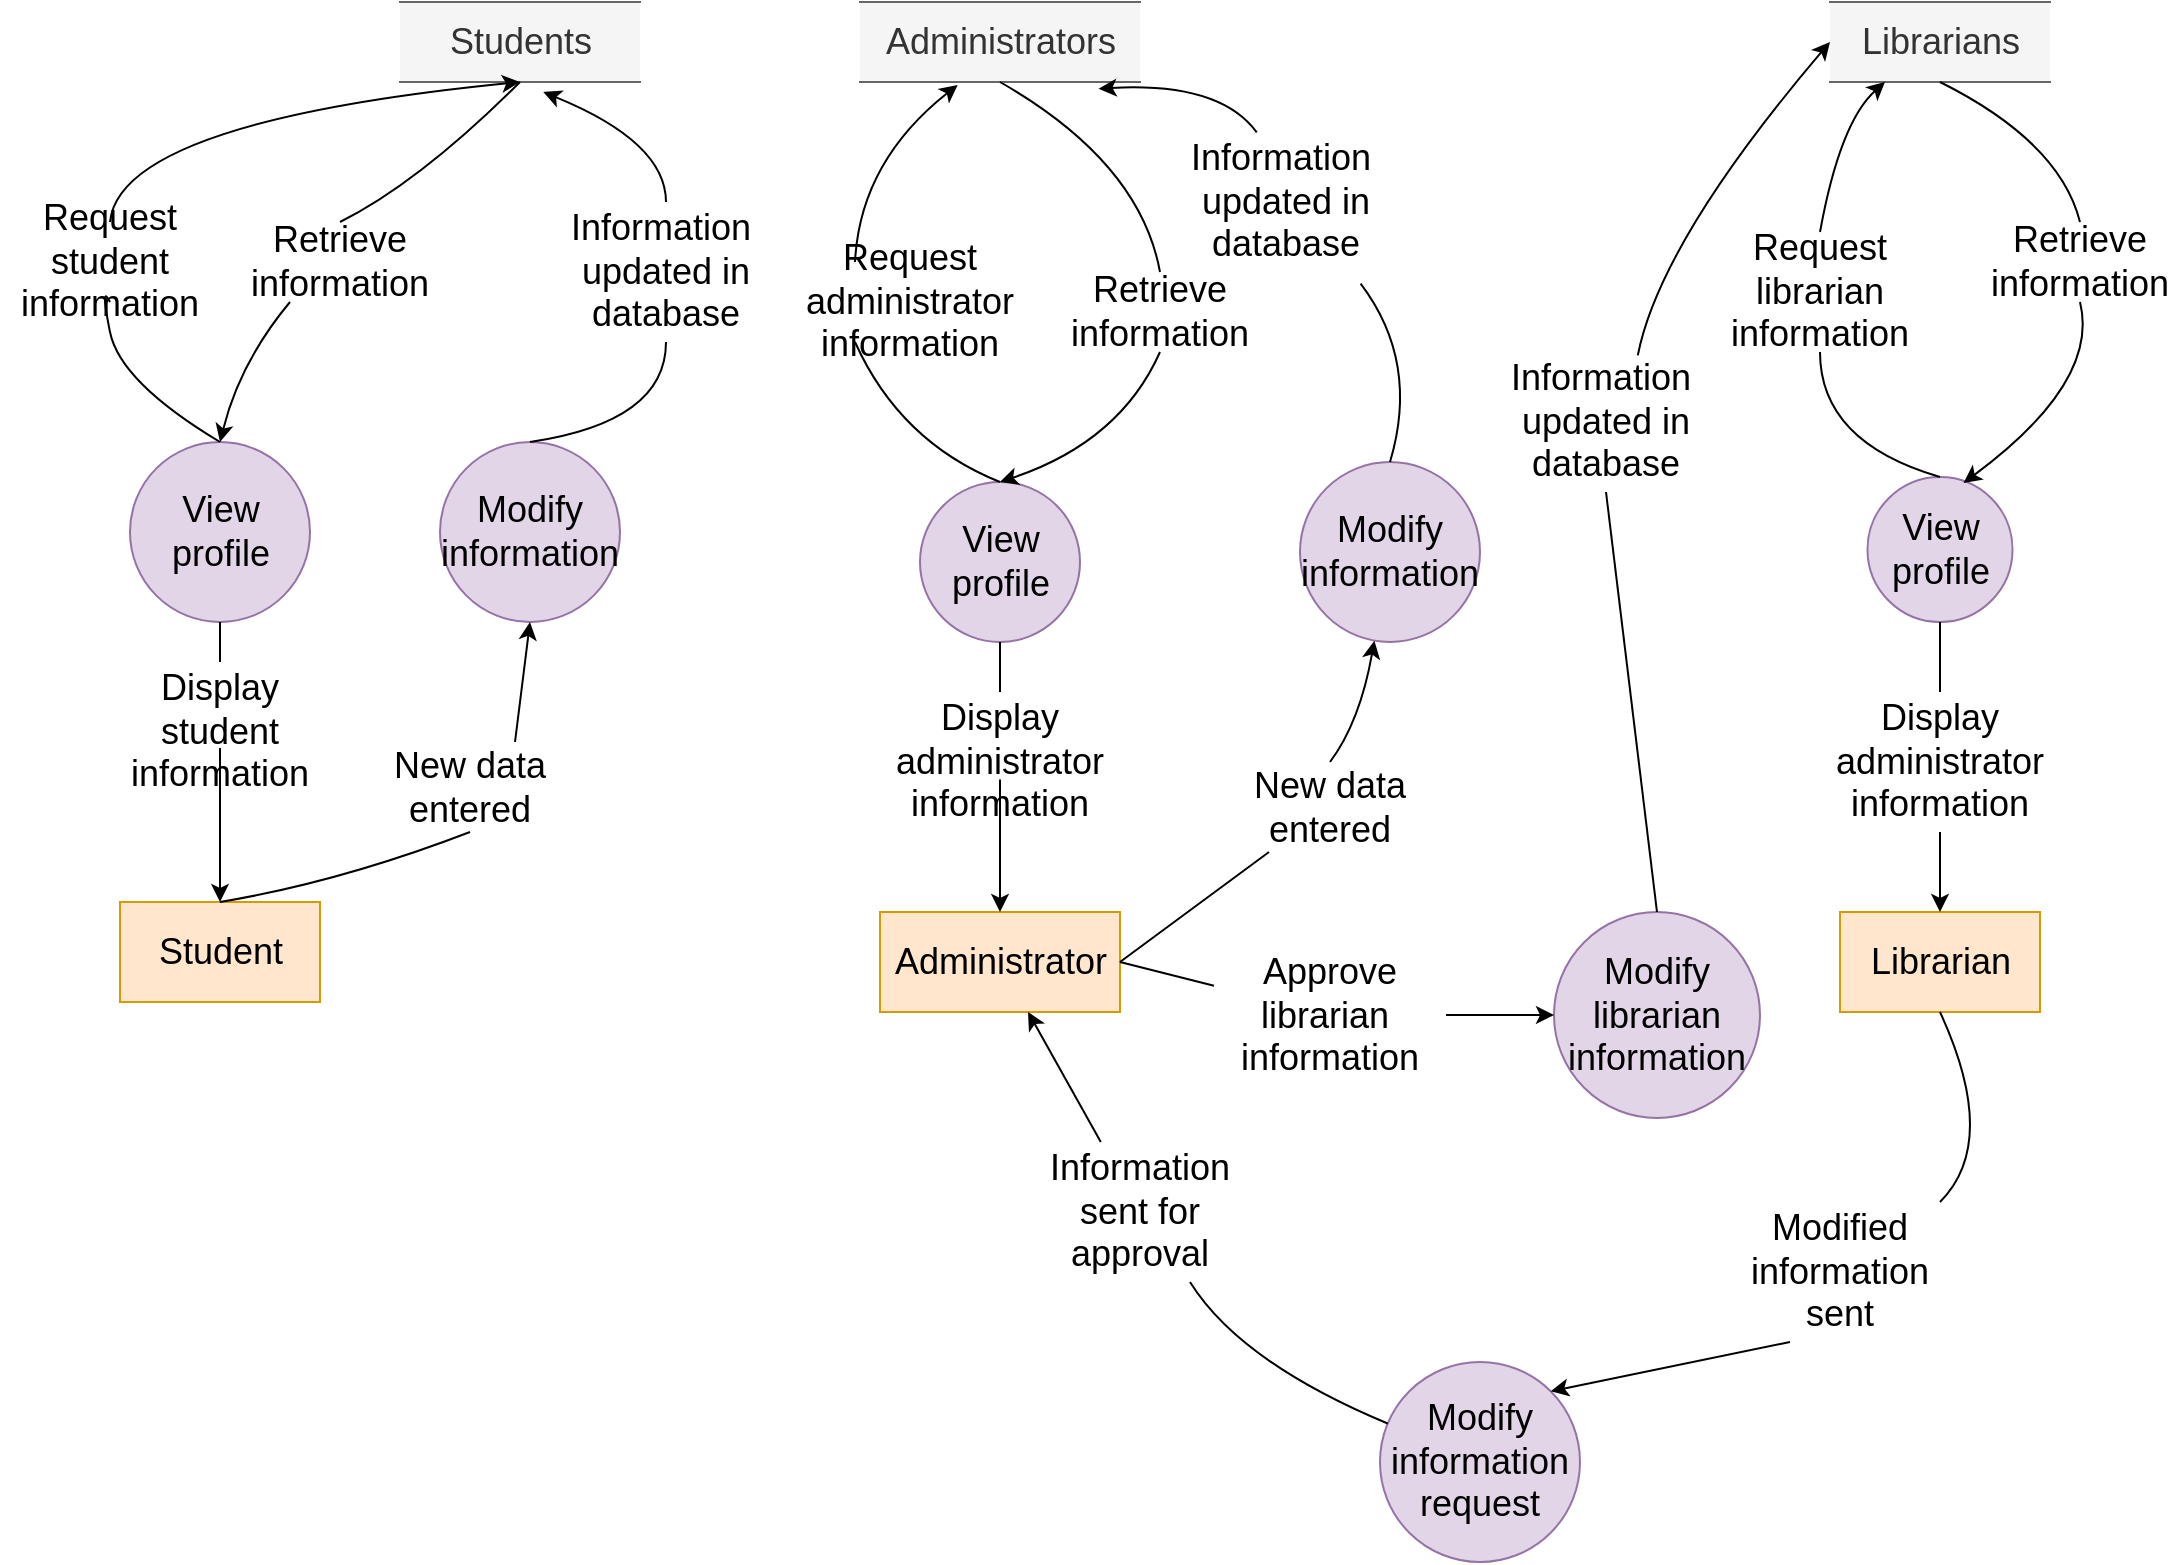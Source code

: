 <mxfile version="20.8.10" type="device"><diagram name="Page-1" id="RGfRscFYgb7T1qSQ6hEg"><mxGraphModel dx="1588" dy="826" grid="1" gridSize="10" guides="1" tooltips="1" connect="1" arrows="1" fold="1" page="1" pageScale="1" pageWidth="827" pageHeight="1169" math="0" shadow="0"><root><mxCell id="0"/><mxCell id="1" parent="0"/><mxCell id="KaAw7Lji7W98d7LKDzzf-12" value="Librarian" style="html=1;dashed=0;whitespace=wrap;fontSize=18;fillColor=#ffe6cc;strokeColor=#d79b00;" vertex="1" parent="1"><mxGeometry x="970" y="535" width="100" height="50" as="geometry"/></mxCell><mxCell id="KaAw7Lji7W98d7LKDzzf-13" value="Student" style="html=1;dashed=0;whitespace=wrap;fontSize=18;fillColor=#ffe6cc;strokeColor=#d79b00;" vertex="1" parent="1"><mxGeometry x="110" y="530" width="100" height="50" as="geometry"/></mxCell><mxCell id="KaAw7Lji7W98d7LKDzzf-14" value="Administrator" style="html=1;dashed=0;whitespace=wrap;fontSize=18;fillColor=#ffe6cc;strokeColor=#d79b00;" vertex="1" parent="1"><mxGeometry x="490" y="535" width="120" height="50" as="geometry"/></mxCell><mxCell id="KaAw7Lji7W98d7LKDzzf-15" value="Administrators" style="html=1;dashed=0;whitespace=wrap;shape=partialRectangle;right=0;left=0;fontSize=18;fillColor=#f5f5f5;fontColor=#333333;strokeColor=#666666;" vertex="1" parent="1"><mxGeometry x="480" y="80" width="140" height="40" as="geometry"/></mxCell><mxCell id="KaAw7Lji7W98d7LKDzzf-16" value="Students" style="html=1;dashed=0;whitespace=wrap;shape=partialRectangle;right=0;left=0;fontSize=18;fillColor=#f5f5f5;fontColor=#333333;strokeColor=#666666;" vertex="1" parent="1"><mxGeometry x="250" y="80" width="120" height="40" as="geometry"/></mxCell><mxCell id="KaAw7Lji7W98d7LKDzzf-17" value="Librarians" style="html=1;dashed=0;whitespace=wrap;shape=partialRectangle;right=0;left=0;fontSize=18;fillColor=#f5f5f5;fontColor=#333333;strokeColor=#666666;" vertex="1" parent="1"><mxGeometry x="965" y="80" width="110" height="40" as="geometry"/></mxCell><mxCell id="KaAw7Lji7W98d7LKDzzf-18" value="View&lt;br&gt;profile" style="shape=ellipse;html=1;dashed=0;whitespace=wrap;aspect=fixed;perimeter=ellipsePerimeter;fontSize=18;fillColor=#e1d5e7;strokeColor=#9673a6;" vertex="1" parent="1"><mxGeometry x="115" y="300" width="90" height="90" as="geometry"/></mxCell><mxCell id="KaAw7Lji7W98d7LKDzzf-19" value="View&lt;br&gt;profile" style="shape=ellipse;html=1;dashed=0;whitespace=wrap;aspect=fixed;perimeter=ellipsePerimeter;fontSize=18;fillColor=#e1d5e7;strokeColor=#9673a6;" vertex="1" parent="1"><mxGeometry x="510" y="320" width="80" height="80" as="geometry"/></mxCell><mxCell id="KaAw7Lji7W98d7LKDzzf-21" value="View&lt;br&gt;profile" style="shape=ellipse;html=1;dashed=0;whitespace=wrap;aspect=fixed;perimeter=ellipsePerimeter;fontSize=18;fillColor=#e1d5e7;strokeColor=#9673a6;" vertex="1" parent="1"><mxGeometry x="983.75" y="317.5" width="72.5" height="72.5" as="geometry"/></mxCell><mxCell id="KaAw7Lji7W98d7LKDzzf-22" value="" style="curved=1;endArrow=classic;html=1;rounded=0;fontSize=18;exitX=0.5;exitY=0;exitDx=0;exitDy=0;entryX=0.5;entryY=1;entryDx=0;entryDy=0;startArrow=none;" edge="1" parent="1" source="KaAw7Lji7W98d7LKDzzf-27" target="KaAw7Lji7W98d7LKDzzf-16"><mxGeometry width="50" height="50" relative="1" as="geometry"><mxPoint x="142.5" y="250" as="sourcePoint"/><mxPoint x="192.5" y="200" as="targetPoint"/><Array as="points"><mxPoint x="110" y="140"/></Array></mxGeometry></mxCell><mxCell id="KaAw7Lji7W98d7LKDzzf-23" value="" style="curved=1;endArrow=classic;html=1;rounded=0;fontSize=18;exitX=0.5;exitY=1;exitDx=0;exitDy=0;entryX=0.5;entryY=0;entryDx=0;entryDy=0;startArrow=none;" edge="1" parent="1" source="KaAw7Lji7W98d7LKDzzf-24" target="KaAw7Lji7W98d7LKDzzf-13"><mxGeometry width="50" height="50" relative="1" as="geometry"><mxPoint x="270" y="320" as="sourcePoint"/><mxPoint x="320" y="270" as="targetPoint"/><Array as="points"><mxPoint x="160" y="410"/></Array></mxGeometry></mxCell><mxCell id="KaAw7Lji7W98d7LKDzzf-25" value="" style="curved=1;endArrow=none;html=1;rounded=0;fontSize=18;exitX=0.5;exitY=1;exitDx=0;exitDy=0;entryX=0.5;entryY=0;entryDx=0;entryDy=0;" edge="1" parent="1" source="KaAw7Lji7W98d7LKDzzf-18" target="KaAw7Lji7W98d7LKDzzf-24"><mxGeometry width="50" height="50" relative="1" as="geometry"><mxPoint x="160" y="335" as="sourcePoint"/><mxPoint x="160" y="470" as="targetPoint"/><Array as="points"/></mxGeometry></mxCell><mxCell id="KaAw7Lji7W98d7LKDzzf-24" value="Display&lt;br&gt;student&lt;br&gt;information" style="text;html=1;strokeColor=none;fillColor=none;align=center;verticalAlign=middle;whiteSpace=wrap;rounded=0;fontSize=18;" vertex="1" parent="1"><mxGeometry x="110" y="410" width="100" height="70" as="geometry"/></mxCell><mxCell id="KaAw7Lji7W98d7LKDzzf-26" value="" style="curved=1;endArrow=classic;html=1;rounded=0;fontSize=18;exitX=0.25;exitY=1;exitDx=0;exitDy=0;entryX=0.5;entryY=0;entryDx=0;entryDy=0;startArrow=none;" edge="1" parent="1" source="KaAw7Lji7W98d7LKDzzf-29" target="KaAw7Lji7W98d7LKDzzf-18"><mxGeometry width="50" height="50" relative="1" as="geometry"><mxPoint x="270" y="300" as="sourcePoint"/><mxPoint x="320" y="250" as="targetPoint"/><Array as="points"><mxPoint x="170" y="260"/></Array></mxGeometry></mxCell><mxCell id="KaAw7Lji7W98d7LKDzzf-28" value="" style="curved=1;endArrow=none;html=1;rounded=0;fontSize=18;exitX=0.5;exitY=0;exitDx=0;exitDy=0;entryX=0.5;entryY=1;entryDx=0;entryDy=0;" edge="1" parent="1" source="KaAw7Lji7W98d7LKDzzf-18" target="KaAw7Lji7W98d7LKDzzf-27"><mxGeometry width="50" height="50" relative="1" as="geometry"><mxPoint x="160" y="290" as="sourcePoint"/><mxPoint x="160" y="130.0" as="targetPoint"/><Array as="points"><mxPoint x="110" y="270"/><mxPoint x="100" y="220"/></Array></mxGeometry></mxCell><mxCell id="KaAw7Lji7W98d7LKDzzf-27" value="Request&lt;br&gt;student&lt;br&gt;information" style="text;html=1;strokeColor=none;fillColor=none;align=center;verticalAlign=middle;whiteSpace=wrap;rounded=0;fontSize=18;" vertex="1" parent="1"><mxGeometry x="50" y="190" width="110" height="40" as="geometry"/></mxCell><mxCell id="KaAw7Lji7W98d7LKDzzf-30" value="" style="curved=1;endArrow=none;html=1;rounded=0;fontSize=18;exitX=0.5;exitY=1;exitDx=0;exitDy=0;entryX=0.5;entryY=0;entryDx=0;entryDy=0;" edge="1" parent="1" source="KaAw7Lji7W98d7LKDzzf-16" target="KaAw7Lji7W98d7LKDzzf-29"><mxGeometry width="50" height="50" relative="1" as="geometry"><mxPoint x="160" y="130.0" as="sourcePoint"/><mxPoint x="160" y="290" as="targetPoint"/><Array as="points"><mxPoint x="260" y="170"/></Array></mxGeometry></mxCell><mxCell id="KaAw7Lji7W98d7LKDzzf-29" value="Retrieve&lt;br&gt;information" style="text;html=1;strokeColor=none;fillColor=none;align=center;verticalAlign=middle;whiteSpace=wrap;rounded=0;fontSize=18;" vertex="1" parent="1"><mxGeometry x="170" y="190" width="100" height="40" as="geometry"/></mxCell><mxCell id="KaAw7Lji7W98d7LKDzzf-38" value="Modify&lt;br&gt;information" style="ellipse;whiteSpace=wrap;html=1;aspect=fixed;fontSize=18;fillColor=#e1d5e7;strokeColor=#9673a6;" vertex="1" parent="1"><mxGeometry x="270" y="300" width="90" height="90" as="geometry"/></mxCell><mxCell id="KaAw7Lji7W98d7LKDzzf-40" value="" style="curved=1;endArrow=classic;html=1;rounded=0;fontSize=18;exitX=0.75;exitY=0;exitDx=0;exitDy=0;entryX=0.5;entryY=1;entryDx=0;entryDy=0;startArrow=none;" edge="1" parent="1" source="KaAw7Lji7W98d7LKDzzf-41" target="KaAw7Lji7W98d7LKDzzf-38"><mxGeometry width="50" height="50" relative="1" as="geometry"><mxPoint x="270" y="420" as="sourcePoint"/><mxPoint x="320" y="370" as="targetPoint"/><Array as="points"/></mxGeometry></mxCell><mxCell id="KaAw7Lji7W98d7LKDzzf-42" value="" style="curved=1;endArrow=none;html=1;rounded=0;fontSize=18;exitX=0.5;exitY=0;exitDx=0;exitDy=0;entryX=0.5;entryY=1;entryDx=0;entryDy=0;" edge="1" parent="1" source="KaAw7Lji7W98d7LKDzzf-13" target="KaAw7Lji7W98d7LKDzzf-41"><mxGeometry width="50" height="50" relative="1" as="geometry"><mxPoint x="160" y="530" as="sourcePoint"/><mxPoint x="370" y="550" as="targetPoint"/><Array as="points"><mxPoint x="220" y="520"/></Array></mxGeometry></mxCell><mxCell id="KaAw7Lji7W98d7LKDzzf-41" value="New data&lt;br&gt;entered" style="text;html=1;strokeColor=none;fillColor=none;align=center;verticalAlign=middle;whiteSpace=wrap;rounded=0;fontSize=18;" vertex="1" parent="1"><mxGeometry x="240" y="450" width="90" height="45" as="geometry"/></mxCell><mxCell id="KaAw7Lji7W98d7LKDzzf-43" value="" style="curved=1;endArrow=classic;html=1;rounded=0;fontSize=18;exitX=0.5;exitY=0;exitDx=0;exitDy=0;entryX=0.597;entryY=1.125;entryDx=0;entryDy=0;entryPerimeter=0;startArrow=none;" edge="1" parent="1" source="KaAw7Lji7W98d7LKDzzf-44" target="KaAw7Lji7W98d7LKDzzf-16"><mxGeometry width="50" height="50" relative="1" as="geometry"><mxPoint x="270" y="220" as="sourcePoint"/><mxPoint x="320" y="170" as="targetPoint"/><Array as="points"><mxPoint x="383" y="150"/></Array></mxGeometry></mxCell><mxCell id="KaAw7Lji7W98d7LKDzzf-45" value="" style="curved=1;endArrow=none;html=1;rounded=0;fontSize=18;exitX=0.5;exitY=0;exitDx=0;exitDy=0;entryX=0.5;entryY=1;entryDx=0;entryDy=0;" edge="1" parent="1" source="KaAw7Lji7W98d7LKDzzf-38" target="KaAw7Lji7W98d7LKDzzf-44"><mxGeometry width="50" height="50" relative="1" as="geometry"><mxPoint x="315.0" y="300" as="sourcePoint"/><mxPoint x="321.64" y="125.0" as="targetPoint"/><Array as="points"><mxPoint x="383" y="290"/></Array></mxGeometry></mxCell><mxCell id="KaAw7Lji7W98d7LKDzzf-44" value="Information&amp;nbsp;&lt;br&gt;updated in database" style="text;html=1;strokeColor=none;fillColor=none;align=center;verticalAlign=middle;whiteSpace=wrap;rounded=0;fontSize=18;" vertex="1" parent="1"><mxGeometry x="330" y="180" width="106" height="70" as="geometry"/></mxCell><mxCell id="KaAw7Lji7W98d7LKDzzf-46" value="" style="curved=1;endArrow=classic;html=1;rounded=0;fontSize=18;exitX=0.5;exitY=1;exitDx=0;exitDy=0;entryX=0.5;entryY=0;entryDx=0;entryDy=0;startArrow=none;" edge="1" parent="1" source="KaAw7Lji7W98d7LKDzzf-70" target="KaAw7Lji7W98d7LKDzzf-14"><mxGeometry width="50" height="50" relative="1" as="geometry"><mxPoint x="410" y="370" as="sourcePoint"/><mxPoint x="460" y="320" as="targetPoint"/><Array as="points"><mxPoint x="550" y="430"/></Array></mxGeometry></mxCell><mxCell id="KaAw7Lji7W98d7LKDzzf-47" value="" style="curved=1;endArrow=classic;html=1;rounded=0;fontSize=18;exitX=0.25;exitY=0;exitDx=0;exitDy=0;entryX=0.349;entryY=1.036;entryDx=0;entryDy=0;entryPerimeter=0;startArrow=none;" edge="1" parent="1" source="KaAw7Lji7W98d7LKDzzf-50" target="KaAw7Lji7W98d7LKDzzf-15"><mxGeometry width="50" height="50" relative="1" as="geometry"><mxPoint x="410" y="370" as="sourcePoint"/><mxPoint x="460" y="320" as="targetPoint"/><Array as="points"><mxPoint x="480" y="160"/></Array></mxGeometry></mxCell><mxCell id="KaAw7Lji7W98d7LKDzzf-48" value="" style="curved=1;endArrow=classic;html=1;rounded=0;fontSize=18;exitX=0.5;exitY=1;exitDx=0;exitDy=0;entryX=0.5;entryY=0;entryDx=0;entryDy=0;startArrow=none;" edge="1" parent="1" source="KaAw7Lji7W98d7LKDzzf-52" target="KaAw7Lji7W98d7LKDzzf-19"><mxGeometry width="50" height="50" relative="1" as="geometry"><mxPoint x="410" y="370" as="sourcePoint"/><mxPoint x="460" y="320" as="targetPoint"/><Array as="points"><mxPoint x="610" y="300"/></Array></mxGeometry></mxCell><mxCell id="KaAw7Lji7W98d7LKDzzf-51" value="" style="curved=1;endArrow=none;html=1;rounded=0;fontSize=18;exitX=0.5;exitY=0;exitDx=0;exitDy=0;entryX=0.25;entryY=1;entryDx=0;entryDy=0;" edge="1" parent="1" source="KaAw7Lji7W98d7LKDzzf-19" target="KaAw7Lji7W98d7LKDzzf-50"><mxGeometry width="50" height="50" relative="1" as="geometry"><mxPoint x="550" y="320.0" as="sourcePoint"/><mxPoint x="490" y="240" as="targetPoint"/><Array as="points"><mxPoint x="500" y="300"/></Array></mxGeometry></mxCell><mxCell id="KaAw7Lji7W98d7LKDzzf-50" value="Request&lt;br&gt;administrator&lt;br&gt;information" style="text;html=1;strokeColor=none;fillColor=none;align=center;verticalAlign=middle;whiteSpace=wrap;rounded=0;fontSize=18;" vertex="1" parent="1"><mxGeometry x="450" y="210" width="110" height="40" as="geometry"/></mxCell><mxCell id="KaAw7Lji7W98d7LKDzzf-53" value="" style="curved=1;endArrow=none;html=1;rounded=0;fontSize=18;exitX=0.5;exitY=1;exitDx=0;exitDy=0;entryX=0.5;entryY=0;entryDx=0;entryDy=0;" edge="1" parent="1" source="KaAw7Lji7W98d7LKDzzf-15" target="KaAw7Lji7W98d7LKDzzf-52"><mxGeometry width="50" height="50" relative="1" as="geometry"><mxPoint x="550" y="120" as="sourcePoint"/><mxPoint x="550" y="320.0" as="targetPoint"/><Array as="points"><mxPoint x="620" y="160"/></Array></mxGeometry></mxCell><mxCell id="KaAw7Lji7W98d7LKDzzf-52" value="Retrieve&lt;br&gt;information" style="text;html=1;strokeColor=none;fillColor=none;align=center;verticalAlign=middle;whiteSpace=wrap;rounded=0;fontSize=18;" vertex="1" parent="1"><mxGeometry x="580" y="215" width="100" height="40" as="geometry"/></mxCell><mxCell id="KaAw7Lji7W98d7LKDzzf-55" value="Modify&lt;br&gt;information" style="ellipse;whiteSpace=wrap;html=1;aspect=fixed;fontSize=18;fillColor=#e1d5e7;strokeColor=#9673a6;" vertex="1" parent="1"><mxGeometry x="700" y="310" width="90" height="90" as="geometry"/></mxCell><mxCell id="KaAw7Lji7W98d7LKDzzf-56" value="" style="curved=1;endArrow=classic;html=1;rounded=0;fontSize=18;entryX=0.852;entryY=1.083;entryDx=0;entryDy=0;entryPerimeter=0;startArrow=none;exitX=0.362;exitY=0.003;exitDx=0;exitDy=0;exitPerimeter=0;" edge="1" parent="1" source="KaAw7Lji7W98d7LKDzzf-57" target="KaAw7Lji7W98d7LKDzzf-15"><mxGeometry width="50" height="50" relative="1" as="geometry"><mxPoint x="690" y="150" as="sourcePoint"/><mxPoint x="460" y="320" as="targetPoint"/><Array as="points"><mxPoint x="660" y="120"/></Array></mxGeometry></mxCell><mxCell id="KaAw7Lji7W98d7LKDzzf-58" value="" style="curved=1;endArrow=none;html=1;rounded=0;fontSize=18;exitX=0.5;exitY=0;exitDx=0;exitDy=0;entryX=0.852;entryY=1.083;entryDx=0;entryDy=0;entryPerimeter=0;" edge="1" parent="1" source="KaAw7Lji7W98d7LKDzzf-55" target="KaAw7Lji7W98d7LKDzzf-57"><mxGeometry width="50" height="50" relative="1" as="geometry"><mxPoint x="745" y="310.0" as="sourcePoint"/><mxPoint x="599.28" y="123.32" as="targetPoint"/><Array as="points"><mxPoint x="760" y="260"/></Array></mxGeometry></mxCell><mxCell id="KaAw7Lji7W98d7LKDzzf-57" value="Information&amp;nbsp;&lt;br&gt;updated in database" style="text;html=1;strokeColor=none;fillColor=none;align=center;verticalAlign=middle;whiteSpace=wrap;rounded=0;fontSize=18;" vertex="1" parent="1"><mxGeometry x="640" y="145" width="106" height="70" as="geometry"/></mxCell><mxCell id="KaAw7Lji7W98d7LKDzzf-60" value="" style="curved=1;endArrow=classic;html=1;rounded=0;fontSize=18;exitX=0.5;exitY=0;exitDx=0;exitDy=0;startArrow=none;" edge="1" parent="1" source="KaAw7Lji7W98d7LKDzzf-59" target="KaAw7Lji7W98d7LKDzzf-55"><mxGeometry width="50" height="50" relative="1" as="geometry"><mxPoint x="410" y="370" as="sourcePoint"/><mxPoint x="460" y="320" as="targetPoint"/><Array as="points"><mxPoint x="730" y="440"/></Array></mxGeometry></mxCell><mxCell id="KaAw7Lji7W98d7LKDzzf-61" value="" style="curved=1;endArrow=none;html=1;rounded=0;fontSize=18;exitX=1;exitY=0.5;exitDx=0;exitDy=0;" edge="1" parent="1" source="KaAw7Lji7W98d7LKDzzf-14" target="KaAw7Lji7W98d7LKDzzf-59"><mxGeometry width="50" height="50" relative="1" as="geometry"><mxPoint x="610" y="545" as="sourcePoint"/><mxPoint x="740.24" y="399.748" as="targetPoint"/><Array as="points"/></mxGeometry></mxCell><mxCell id="KaAw7Lji7W98d7LKDzzf-59" value="New data&lt;br&gt;entered" style="text;html=1;strokeColor=none;fillColor=none;align=center;verticalAlign=middle;whiteSpace=wrap;rounded=0;fontSize=18;" vertex="1" parent="1"><mxGeometry x="670" y="460" width="90" height="45" as="geometry"/></mxCell><mxCell id="KaAw7Lji7W98d7LKDzzf-63" value="" style="curved=1;endArrow=classic;html=1;rounded=0;fontSize=18;exitX=0.5;exitY=0;exitDx=0;exitDy=0;entryX=0.25;entryY=1;entryDx=0;entryDy=0;startArrow=none;" edge="1" parent="1" source="KaAw7Lji7W98d7LKDzzf-66" target="KaAw7Lji7W98d7LKDzzf-17"><mxGeometry width="50" height="50" relative="1" as="geometry"><mxPoint x="540" y="360" as="sourcePoint"/><mxPoint x="600" y="320" as="targetPoint"/><Array as="points"><mxPoint x="970" y="140"/></Array></mxGeometry></mxCell><mxCell id="KaAw7Lji7W98d7LKDzzf-64" value="" style="curved=1;endArrow=classic;html=1;rounded=0;fontSize=18;entryX=0.662;entryY=0.041;entryDx=0;entryDy=0;entryPerimeter=0;exitX=0.5;exitY=1;exitDx=0;exitDy=0;startArrow=none;" edge="1" parent="1" source="KaAw7Lji7W98d7LKDzzf-68" target="KaAw7Lji7W98d7LKDzzf-21"><mxGeometry width="50" height="50" relative="1" as="geometry"><mxPoint x="690" y="370" as="sourcePoint"/><mxPoint x="740" y="320" as="targetPoint"/><Array as="points"><mxPoint x="1100" y="270"/></Array></mxGeometry></mxCell><mxCell id="KaAw7Lji7W98d7LKDzzf-67" value="" style="curved=1;endArrow=none;html=1;rounded=0;fontSize=18;exitX=0.5;exitY=0;exitDx=0;exitDy=0;entryX=0.5;entryY=1;entryDx=0;entryDy=0;" edge="1" parent="1" source="KaAw7Lji7W98d7LKDzzf-21" target="KaAw7Lji7W98d7LKDzzf-66"><mxGeometry width="50" height="50" relative="1" as="geometry"><mxPoint x="1020" y="317.5" as="sourcePoint"/><mxPoint x="992.5" y="120" as="targetPoint"/><Array as="points"><mxPoint x="960" y="300"/></Array></mxGeometry></mxCell><mxCell id="KaAw7Lji7W98d7LKDzzf-66" value="Request&lt;br&gt;librarian&lt;br&gt;information" style="text;html=1;strokeColor=none;fillColor=none;align=center;verticalAlign=middle;whiteSpace=wrap;rounded=0;fontSize=18;" vertex="1" parent="1"><mxGeometry x="900" y="195" width="120" height="60" as="geometry"/></mxCell><mxCell id="KaAw7Lji7W98d7LKDzzf-69" value="" style="curved=1;endArrow=none;html=1;rounded=0;fontSize=18;entryX=0.5;entryY=0;entryDx=0;entryDy=0;exitX=0.5;exitY=1;exitDx=0;exitDy=0;" edge="1" parent="1" source="KaAw7Lji7W98d7LKDzzf-17" target="KaAw7Lji7W98d7LKDzzf-68"><mxGeometry width="50" height="50" relative="1" as="geometry"><mxPoint x="1020" y="120" as="sourcePoint"/><mxPoint x="1031.745" y="320.472" as="targetPoint"/><Array as="points"><mxPoint x="1080" y="150"/></Array></mxGeometry></mxCell><mxCell id="KaAw7Lji7W98d7LKDzzf-68" value="Retrieve&lt;br&gt;information" style="text;html=1;strokeColor=none;fillColor=none;align=center;verticalAlign=middle;whiteSpace=wrap;rounded=0;fontSize=18;" vertex="1" parent="1"><mxGeometry x="1040" y="190" width="100" height="40" as="geometry"/></mxCell><mxCell id="KaAw7Lji7W98d7LKDzzf-71" value="" style="curved=1;endArrow=none;html=1;rounded=0;fontSize=18;exitX=0.5;exitY=1;exitDx=0;exitDy=0;entryX=0.5;entryY=0;entryDx=0;entryDy=0;" edge="1" parent="1" source="KaAw7Lji7W98d7LKDzzf-19" target="KaAw7Lji7W98d7LKDzzf-70"><mxGeometry width="50" height="50" relative="1" as="geometry"><mxPoint x="550" y="400.0" as="sourcePoint"/><mxPoint x="550" y="520" as="targetPoint"/><Array as="points"/></mxGeometry></mxCell><mxCell id="KaAw7Lji7W98d7LKDzzf-70" value="Display&lt;br&gt;administrator&lt;br&gt;information" style="text;html=1;strokeColor=none;fillColor=none;align=center;verticalAlign=middle;whiteSpace=wrap;rounded=0;fontSize=18;" vertex="1" parent="1"><mxGeometry x="500" y="425" width="100" height="70" as="geometry"/></mxCell><mxCell id="KaAw7Lji7W98d7LKDzzf-72" value="" style="curved=1;endArrow=classic;html=1;rounded=0;fontSize=18;exitX=0.5;exitY=1;exitDx=0;exitDy=0;entryX=0.5;entryY=0;entryDx=0;entryDy=0;startArrow=none;" edge="1" parent="1" source="KaAw7Lji7W98d7LKDzzf-73" target="KaAw7Lji7W98d7LKDzzf-12"><mxGeometry width="50" height="50" relative="1" as="geometry"><mxPoint x="430" y="460" as="sourcePoint"/><mxPoint x="480" y="410" as="targetPoint"/><Array as="points"/></mxGeometry></mxCell><mxCell id="KaAw7Lji7W98d7LKDzzf-74" value="" style="curved=1;endArrow=none;html=1;rounded=0;fontSize=18;exitX=0.5;exitY=1;exitDx=0;exitDy=0;entryX=0.5;entryY=0;entryDx=0;entryDy=0;" edge="1" parent="1" source="KaAw7Lji7W98d7LKDzzf-21" target="KaAw7Lji7W98d7LKDzzf-73"><mxGeometry width="50" height="50" relative="1" as="geometry"><mxPoint x="1020" y="390.0" as="sourcePoint"/><mxPoint x="1020" y="520" as="targetPoint"/><Array as="points"/></mxGeometry></mxCell><mxCell id="KaAw7Lji7W98d7LKDzzf-73" value="Display&lt;br&gt;administrator&lt;br&gt;information" style="text;html=1;strokeColor=none;fillColor=none;align=center;verticalAlign=middle;whiteSpace=wrap;rounded=0;fontSize=18;" vertex="1" parent="1"><mxGeometry x="970" y="425" width="100" height="70" as="geometry"/></mxCell><mxCell id="KaAw7Lji7W98d7LKDzzf-76" value="Modify&lt;br&gt;information&lt;br&gt;request" style="ellipse;whiteSpace=wrap;html=1;aspect=fixed;fontSize=18;fillColor=#e1d5e7;strokeColor=#9673a6;" vertex="1" parent="1"><mxGeometry x="740" y="760" width="100" height="100" as="geometry"/></mxCell><mxCell id="KaAw7Lji7W98d7LKDzzf-77" value="" style="curved=1;endArrow=classic;html=1;rounded=0;fontSize=18;exitX=0.25;exitY=1;exitDx=0;exitDy=0;entryX=1;entryY=0;entryDx=0;entryDy=0;startArrow=none;" edge="1" parent="1" source="KaAw7Lji7W98d7LKDzzf-78" target="KaAw7Lji7W98d7LKDzzf-76"><mxGeometry width="50" height="50" relative="1" as="geometry"><mxPoint x="660" y="730" as="sourcePoint"/><mxPoint x="710" y="680" as="targetPoint"/><Array as="points"/></mxGeometry></mxCell><mxCell id="KaAw7Lji7W98d7LKDzzf-79" value="" style="curved=1;endArrow=none;html=1;rounded=0;fontSize=18;exitX=0.5;exitY=1;exitDx=0;exitDy=0;entryX=1;entryY=0;entryDx=0;entryDy=0;" edge="1" parent="1" source="KaAw7Lji7W98d7LKDzzf-12" target="KaAw7Lji7W98d7LKDzzf-78"><mxGeometry width="50" height="50" relative="1" as="geometry"><mxPoint x="1020" y="585" as="sourcePoint"/><mxPoint x="835.355" y="674.645" as="targetPoint"/><Array as="points"><mxPoint x="1050" y="650"/></Array></mxGeometry></mxCell><mxCell id="KaAw7Lji7W98d7LKDzzf-78" value="Modified&lt;br&gt;information&lt;br&gt;sent" style="text;html=1;strokeColor=none;fillColor=none;align=center;verticalAlign=middle;whiteSpace=wrap;rounded=0;fontSize=18;" vertex="1" parent="1"><mxGeometry x="920" y="680" width="100" height="70" as="geometry"/></mxCell><mxCell id="KaAw7Lji7W98d7LKDzzf-80" value="" style="curved=1;endArrow=classic;html=1;rounded=0;fontSize=18;startArrow=none;" edge="1" parent="1" source="KaAw7Lji7W98d7LKDzzf-81" target="KaAw7Lji7W98d7LKDzzf-14"><mxGeometry width="50" height="50" relative="1" as="geometry"><mxPoint x="660" y="630" as="sourcePoint"/><mxPoint x="710" y="580" as="targetPoint"/><Array as="points"/></mxGeometry></mxCell><mxCell id="KaAw7Lji7W98d7LKDzzf-82" value="" style="curved=1;endArrow=none;html=1;rounded=0;fontSize=18;entryX=0.75;entryY=1;entryDx=0;entryDy=0;" edge="1" parent="1" source="KaAw7Lji7W98d7LKDzzf-76" target="KaAw7Lji7W98d7LKDzzf-81"><mxGeometry width="50" height="50" relative="1" as="geometry"><mxPoint x="748.091" y="731.506" as="sourcePoint"/><mxPoint x="690" y="680" as="targetPoint"/><Array as="points"><mxPoint x="670" y="760"/></Array></mxGeometry></mxCell><mxCell id="KaAw7Lji7W98d7LKDzzf-81" value="Information&lt;br&gt;sent for approval" style="text;html=1;strokeColor=none;fillColor=none;align=center;verticalAlign=middle;whiteSpace=wrap;rounded=0;fontSize=18;" vertex="1" parent="1"><mxGeometry x="570" y="650" width="100" height="70" as="geometry"/></mxCell><mxCell id="KaAw7Lji7W98d7LKDzzf-85" value="Modify&lt;br&gt;librarian&lt;br&gt;information" style="ellipse;whiteSpace=wrap;html=1;aspect=fixed;fontSize=18;fillColor=#e1d5e7;strokeColor=#9673a6;" vertex="1" parent="1"><mxGeometry x="827" y="535" width="103" height="103" as="geometry"/></mxCell><mxCell id="KaAw7Lji7W98d7LKDzzf-87" value="" style="curved=1;endArrow=classic;html=1;rounded=0;fontSize=18;exitX=1;exitY=0.5;exitDx=0;exitDy=0;startArrow=none;" edge="1" parent="1" source="KaAw7Lji7W98d7LKDzzf-91" target="KaAw7Lji7W98d7LKDzzf-85"><mxGeometry width="50" height="50" relative="1" as="geometry"><mxPoint x="660" y="580" as="sourcePoint"/><mxPoint x="710" y="530" as="targetPoint"/><Array as="points"/></mxGeometry></mxCell><mxCell id="KaAw7Lji7W98d7LKDzzf-88" value="" style="curved=1;endArrow=classic;html=1;rounded=0;fontSize=18;exitX=0.65;exitY=0.024;exitDx=0;exitDy=0;entryX=0;entryY=0.5;entryDx=0;entryDy=0;startArrow=none;exitPerimeter=0;" edge="1" parent="1" source="KaAw7Lji7W98d7LKDzzf-89" target="KaAw7Lji7W98d7LKDzzf-17"><mxGeometry width="50" height="50" relative="1" as="geometry"><mxPoint x="660" y="580" as="sourcePoint"/><mxPoint x="870" y="290" as="targetPoint"/><Array as="points"><mxPoint x="880" y="200"/></Array></mxGeometry></mxCell><mxCell id="KaAw7Lji7W98d7LKDzzf-90" value="" style="curved=1;endArrow=none;html=1;rounded=0;fontSize=18;exitX=0.5;exitY=0;exitDx=0;exitDy=0;entryX=0.5;entryY=1;entryDx=0;entryDy=0;" edge="1" parent="1" source="KaAw7Lji7W98d7LKDzzf-85" target="KaAw7Lji7W98d7LKDzzf-89"><mxGeometry width="50" height="50" relative="1" as="geometry"><mxPoint x="831.5" y="540" as="sourcePoint"/><mxPoint x="965" y="100" as="targetPoint"/><Array as="points"/></mxGeometry></mxCell><mxCell id="KaAw7Lji7W98d7LKDzzf-89" value="Information&amp;nbsp;&lt;br&gt;updated in database" style="text;html=1;strokeColor=none;fillColor=none;align=center;verticalAlign=middle;whiteSpace=wrap;rounded=0;fontSize=18;" vertex="1" parent="1"><mxGeometry x="800" y="255" width="106" height="70" as="geometry"/></mxCell><mxCell id="KaAw7Lji7W98d7LKDzzf-92" value="" style="curved=1;endArrow=none;html=1;rounded=0;fontSize=18;exitX=1;exitY=0.5;exitDx=0;exitDy=0;" edge="1" parent="1" source="KaAw7Lji7W98d7LKDzzf-14" target="KaAw7Lji7W98d7LKDzzf-91"><mxGeometry width="50" height="50" relative="1" as="geometry"><mxPoint x="610" y="560" as="sourcePoint"/><mxPoint x="780.178" y="587.223" as="targetPoint"/><Array as="points"/></mxGeometry></mxCell><mxCell id="KaAw7Lji7W98d7LKDzzf-91" value="Approve&lt;br&gt;librarian&amp;nbsp;&lt;br&gt;information" style="text;html=1;strokeColor=none;fillColor=none;align=center;verticalAlign=middle;whiteSpace=wrap;rounded=0;fontSize=18;" vertex="1" parent="1"><mxGeometry x="657" y="541.5" width="116" height="90" as="geometry"/></mxCell></root></mxGraphModel></diagram></mxfile>